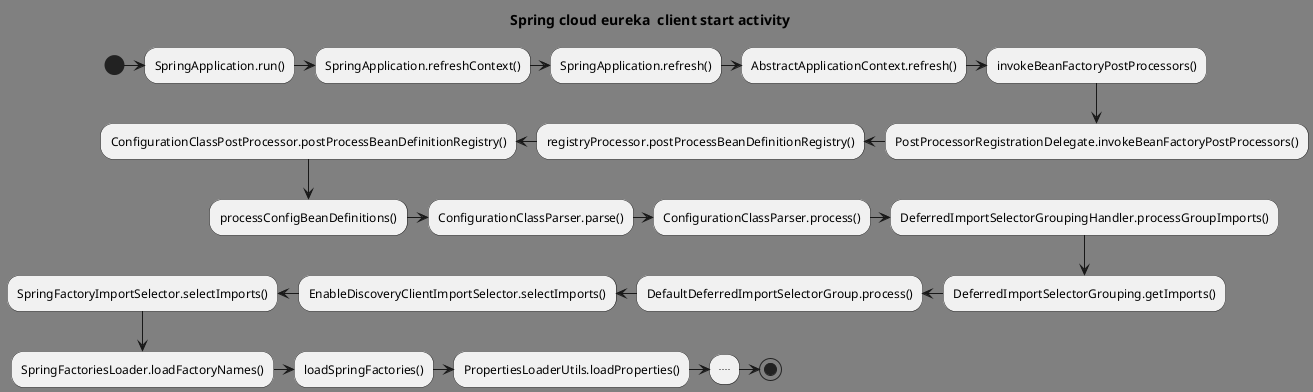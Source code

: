 @startuml

skinparam backgroundColor #grey

title: Spring cloud eureka  client start activity

(*) -> "SpringApplication.run()" as run

run -> "SpringApplication.refreshContext()" as refreshContext

refreshContext -> "SpringApplication.refresh()" as refresh

refresh -> "AbstractApplicationContext.refresh()"  as Ab.refresh

Ab.refresh -> "invokeBeanFactoryPostProcessors()" as invokeBeanFactoryPostProcessors

invokeBeanFactoryPostProcessors --> "PostProcessorRegistrationDelegate.invokeBeanFactoryPostProcessors()" as PR.invokeBeanFactoryPostProcessors

PR.invokeBeanFactoryPostProcessors -left-> "registryProcessor.postProcessBeanDefinitionRegistry()" as postProcessBeanDefinitionRegistry

postProcessBeanDefinitionRegistry -left-> "ConfigurationClassPostProcessor.postProcessBeanDefinitionRegistry()" as CC.postProcessBeanDefinitionRegistry

CC.postProcessBeanDefinitionRegistry -down-> "processConfigBeanDefinitions()" as processConfigBeanDefinitions

processConfigBeanDefinitions -> "ConfigurationClassParser.parse()" as parse

parse -> "ConfigurationClassParser.process()" as process

process -> "DeferredImportSelectorGroupingHandler.processGroupImports()" as processGroupImports

processGroupImports -down-> "DeferredImportSelectorGrouping.getImports()"  as getImports

getImports -left-> "DefaultDeferredImportSelectorGroup.process()" as DD.process

DD.process -left-> "EnableDiscoveryClientImportSelector.selectImports()" as EDC.selectImports

EDC.selectImports -left-> "SpringFactoryImportSelector.selectImports()" as selectImports

selectImports -down-> "SpringFactoriesLoader.loadFactoryNames()" as loadFactoryNames

loadFactoryNames -right-> "loadSpringFactories()"   as loadSpringFactories

loadSpringFactories -right-> "PropertiesLoaderUtils.loadProperties()" as loadProperties

loadProperties -right-> "...." as soon

soon -right-> (*)

@enduml